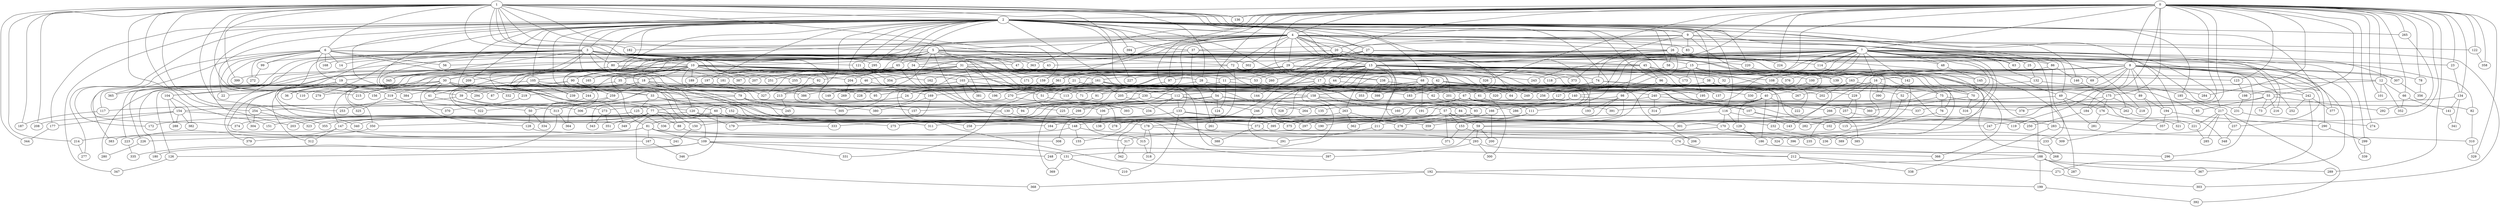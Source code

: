 graph g {0;1;2;3;4;5;6;7;8;9;10;11;12;13;14;15;16;17;18;19;20;21;22;23;24;25;26;27;28;29;30;31;32;33;34;35;36;37;38;39;40;41;42;43;44;45;46;47;48;49;50;51;52;53;54;55;56;57;58;59;60;61;62;63;64;65;66;67;68;69;70;71;72;73;74;75;76;77;78;79;80;81;82;83;84;85;86;87;88;89;90;91;92;93;94;95;96;97;98;99;100;101;102;103;104;105;106;107;108;109;110;111;112;113;114;115;116;117;118;119;120;121;122;123;124;125;126;127;128;129;130;131;132;133;134;135;136;137;138;139;140;141;142;143;144;145;146;147;148;149;150;151;152;153;154;155;156;157;158;159;160;161;162;163;164;165;166;167;168;169;170;171;172;173;174;175;176;177;178;179;180;181;182;183;184;185;186;187;188;189;190;191;192;193;194;195;196;197;198;199;200;201;202;203;204;205;206;207;208;209;210;211;212;213;214;215;216;217;218;219;220;221;222;223;224;225;226;227;228;229;230;231;232;233;234;235;236;237;238;239;240;241;242;243;244;245;246;247;248;249;250;251;252;253;254;255;256;257;258;259;260;261;262;263;264;265;266;267;268;269;270;271;272;273;274;275;276;277;278;279;280;281;282;283;284;285;286;287;288;289;290;291;292;293;294;295;296;297;298;299;300;301;302;303;304;305;306;307;308;309;310;311;312;313;314;315;316;317;318;319;320;321;322;323;324;325;326;327;328;329;330;331;332;333;334;335;336;337;338;339;340;341;342;343;344;345;346;347;348;349;350;351;352;353;354;355;356;357;358;359;360;361;362;363;364;365;366;367;368;369;370;371;372;373;374;375;376;377;378;379;380;381;382;383;384;385;386;387;388;389;390;391;392;393;394;395;396;397;398;399;0 -- 2;0 -- 4;0 -- 7;0 -- 8;0 -- 9;0 -- 12;0 -- 20;0 -- 23;0 -- 32;0 -- 39;0 -- 54;0 -- 55;0 -- 66;0 -- 67;0 -- 78;0 -- 101;0 -- 122;0 -- 123;0 -- 133;0 -- 134;0 -- 136;0 -- 175;0 -- 184;0 -- 224;0 -- 238;0 -- 247;0 -- 265;0 -- 266;0 -- 274;0 -- 284;0 -- 289;0 -- 326;0 -- 329;0 -- 337;0 -- 358;0 -- 361;0 -- 363;1 -- 2;1 -- 3;1 -- 5;1 -- 6;1 -- 13;1 -- 25;1 -- 28;1 -- 43;1 -- 92;1 -- 106;1 -- 116;1 -- 136;1 -- 151;1 -- 159;1 -- 171;1 -- 182;1 -- 187;1 -- 208;1 -- 214;1 -- 215;1 -- 220;1 -- 254;1 -- 320;1 -- 344;1 -- 355;1 -- 395;1 -- 399;2 -- 3;2 -- 4;2 -- 6;2 -- 9;2 -- 17;2 -- 18;2 -- 22;2 -- 26;2 -- 27;2 -- 33;2 -- 34;2 -- 37;2 -- 38;2 -- 58;2 -- 63;2 -- 64;2 -- 65;2 -- 68;2 -- 77;2 -- 80;2 -- 86;2 -- 87;2 -- 95;2 -- 96;2 -- 105;2 -- 111;2 -- 121;2 -- 152;2 -- 158;2 -- 169;2 -- 173;2 -- 177;2 -- 185;2 -- 197;2 -- 198;2 -- 203;2 -- 209;2 -- 212;2 -- 227;2 -- 265;2 -- 277;2 -- 295;2 -- 321;2 -- 347;2 -- 380;2 -- 394;3 -- 10;3 -- 21;3 -- 30;3 -- 31;3 -- 80;3 -- 99;3 -- 112;3 -- 114;3 -- 121;3 -- 148;3 -- 253;3 -- 255;3 -- 273;3 -- 279;3 -- 295;3 -- 332;3 -- 340;3 -- 345;3 -- 363;3 -- 374;3 -- 379;3 -- 387;4 -- 5;4 -- 7;4 -- 14;4 -- 15;4 -- 20;4 -- 26;4 -- 27;4 -- 29;4 -- 31;4 -- 45;4 -- 49;4 -- 62;4 -- 72;4 -- 83;4 -- 90;4 -- 97;4 -- 122;4 -- 162;4 -- 168;4 -- 182;4 -- 205;4 -- 286;4 -- 302;4 -- 303;4 -- 394;5 -- 10;5 -- 23;5 -- 35;5 -- 45;5 -- 47;5 -- 49;5 -- 69;5 -- 72;5 -- 82;5 -- 94;5 -- 104;5 -- 149;5 -- 161;5 -- 165;5 -- 196;5 -- 231;5 -- 239;5 -- 302;5 -- 304;5 -- 327;5 -- 334;5 -- 349;6 -- 14;6 -- 19;6 -- 47;6 -- 56;6 -- 88;6 -- 99;6 -- 110;6 -- 156;6 -- 168;6 -- 172;6 -- 271;6 -- 272;6 -- 365;7 -- 8;7 -- 11;7 -- 13;7 -- 15;7 -- 16;7 -- 17;7 -- 25;7 -- 41;7 -- 43;7 -- 44;7 -- 48;7 -- 52;7 -- 61;7 -- 63;7 -- 73;7 -- 98;7 -- 108;7 -- 114;7 -- 118;7 -- 132;7 -- 135;7 -- 142;7 -- 153;7 -- 216;7 -- 217;7 -- 218;7 -- 243;7 -- 301;7 -- 307;7 -- 316;7 -- 376;7 -- 377;8 -- 16;8 -- 69;8 -- 78;8 -- 89;8 -- 100;8 -- 102;8 -- 119;8 -- 163;8 -- 194;8 -- 237;8 -- 242;8 -- 248;8 -- 252;8 -- 267;8 -- 290;8 -- 296;8 -- 307;8 -- 391;9 -- 37;9 -- 83;9 -- 146;9 -- 163;9 -- 213;9 -- 283;9 -- 373;10 -- 11;10 -- 12;10 -- 18;10 -- 19;10 -- 28;10 -- 30;10 -- 42;10 -- 46;10 -- 57;10 -- 79;10 -- 81;10 -- 90;10 -- 103;10 -- 109;10 -- 165;10 -- 167;10 -- 189;10 -- 204;10 -- 207;10 -- 251;10 -- 322;10 -- 325;10 -- 345;10 -- 383;10 -- 399;11 -- 24;11 -- 124;11 -- 201;12 -- 66;12 -- 101;12 -- 240;12 -- 352;13 -- 21;13 -- 32;13 -- 35;13 -- 38;13 -- 44;13 -- 74;13 -- 75;13 -- 76;13 -- 91;13 -- 92;13 -- 108;13 -- 123;13 -- 142;13 -- 159;13 -- 170;13 -- 171;13 -- 193;13 -- 206;13 -- 207;13 -- 227;13 -- 246;13 -- 251;13 -- 260;13 -- 262;13 -- 263;13 -- 333;13 -- 353;13 -- 361;13 -- 369;13 -- 373;13 -- 376;15 -- 40;15 -- 97;15 -- 139;15 -- 173;15 -- 178;15 -- 195;15 -- 396;16 -- 59;16 -- 70;16 -- 125;16 -- 127;16 -- 229;16 -- 359;16 -- 390;17 -- 24;17 -- 52;17 -- 64;17 -- 157;17 -- 228;17 -- 249;17 -- 256;17 -- 270;17 -- 297;17 -- 385;18 -- 39;18 -- 67;18 -- 87;18 -- 120;18 -- 130;18 -- 164;18 -- 215;18 -- 221;18 -- 250;18 -- 259;19 -- 22;19 -- 36;19 -- 104;19 -- 319;19 -- 384;20 -- 56;20 -- 145;20 -- 211;21 -- 61;21 -- 107;21 -- 149;21 -- 332;23 -- 134;24 -- 77;25 -- 132;26 -- 34;26 -- 48;26 -- 58;26 -- 74;26 -- 144;26 -- 224;26 -- 256;26 -- 299;26 -- 311;26 -- 339;27 -- 29;27 -- 53;27 -- 86;27 -- 139;27 -- 189;27 -- 366;28 -- 51;28 -- 54;28 -- 62;29 -- 50;29 -- 103;29 -- 161;29 -- 166;29 -- 183;29 -- 268;30 -- 33;30 -- 41;30 -- 79;30 -- 84;30 -- 128;30 -- 180;30 -- 219;30 -- 226;30 -- 279;30 -- 294;30 -- 350;30 -- 365;30 -- 386;31 -- 36;31 -- 42;31 -- 51;31 -- 71;31 -- 140;31 -- 147;31 -- 181;31 -- 201;31 -- 223;31 -- 243;31 -- 255;31 -- 326;31 -- 330;31 -- 354;31 -- 381;31 -- 387;33 -- 60;33 -- 125;33 -- 152;34 -- 68;34 -- 105;34 -- 117;34 -- 225;35 -- 150;35 -- 294;37 -- 65;37 -- 220;37 -- 261;38 -- 40;38 -- 55;38 -- 95;39 -- 120;39 -- 154;39 -- 306;40 -- 116;40 -- 129;40 -- 186;40 -- 222;40 -- 314;40 -- 328;41 -- 50;42 -- 71;42 -- 229;42 -- 257;42 -- 267;42 -- 386;43 -- 46;44 -- 60;44 -- 85;44 -- 112;45 -- 70;45 -- 96;45 -- 100;45 -- 137;45 -- 188;45 -- 222;45 -- 269;45 -- 305;46 -- 89;46 -- 280;47 -- 53;47 -- 238;48 -- 145;49 -- 176;49 -- 258;49 -- 281;50 -- 128;50 -- 334;51 -- 234;52 -- 115;53 -- 93;53 -- 144;54 -- 84;54 -- 117;54 -- 124;54 -- 264;54 -- 308;55 -- 57;55 -- 73;55 -- 85;55 -- 216;55 -- 292;57 -- 59;57 -- 148;57 -- 153;57 -- 155;57 -- 164;57 -- 232;57 -- 278;57 -- 371;58 -- 249;59 -- 131;59 -- 200;59 -- 206;59 -- 293;60 -- 81;60 -- 102;60 -- 151;60 -- 311;60 -- 333;60 -- 346;61 -- 111;62 -- 93;65 -- 197;65 -- 204;65 -- 312;65 -- 315;66 -- 141;66 -- 352;67 -- 82;67 -- 106;67 -- 107;67 -- 138;67 -- 266;67 -- 300;68 -- 158;68 -- 169;68 -- 191;68 -- 195;68 -- 232;68 -- 360;68 -- 398;70 -- 316;70 -- 360;72 -- 118;72 -- 244;72 -- 260;72 -- 275;74 -- 75;74 -- 91;74 -- 113;74 -- 202;75 -- 76;75 -- 262;75 -- 342;76 -- 174;77 -- 88;77 -- 147;77 -- 203;77 -- 275;77 -- 301;77 -- 349;77 -- 351;78 -- 356;79 -- 157;79 -- 305;79 -- 306;79 -- 372;80 -- 181;80 -- 209;80 -- 230;81 -- 109;81 -- 167;81 -- 174;81 -- 214;81 -- 324;81 -- 383;82 -- 310;84 -- 119;84 -- 297;86 -- 127;86 -- 146;86 -- 233;88 -- 317;89 -- 194;89 -- 309;90 -- 240;90 -- 259;90 -- 293;90 -- 313;90 -- 319;90 -- 397;91 -- 94;92 -- 213;93 -- 372;96 -- 98;96 -- 137;97 -- 179;98 -- 130;98 -- 190;98 -- 193;98 -- 276;99 -- 272;100 -- 330;103 -- 113;103 -- 126;103 -- 156;103 -- 278;103 -- 381;104 -- 154;104 -- 288;104 -- 382;105 -- 110;105 -- 239;105 -- 244;105 -- 245;106 -- 138;107 -- 115;107 -- 282;108 -- 143;109 -- 126;109 -- 131;109 -- 180;109 -- 248;109 -- 331;111 -- 211;111 -- 375;112 -- 133;112 -- 135;112 -- 234;112 -- 246;112 -- 298;114 -- 287;116 -- 129;116 -- 143;116 -- 170;116 -- 395;117 -- 187;120 -- 179;120 -- 359;120 -- 374;121 -- 162;121 -- 354;122 -- 358;123 -- 198;124 -- 261;125 -- 172;125 -- 336;126 -- 347;127 -- 264;128 -- 308;129 -- 186;130 -- 190;130 -- 323;131 -- 210;131 -- 369;132 -- 140;132 -- 185;133 -- 150;133 -- 210;133 -- 247;133 -- 350;133 -- 375;134 -- 141;134 -- 298;134 -- 341;140 -- 160;140 -- 191;140 -- 337;141 -- 341;142 -- 236;142 -- 282;146 -- 175;147 -- 223;147 -- 241;147 -- 312;148 -- 155;148 -- 226;148 -- 233;150 -- 241;152 -- 258;153 -- 235;153 -- 371;154 -- 177;154 -- 178;154 -- 208;154 -- 288;154 -- 382;158 -- 160;158 -- 225;158 -- 254;158 -- 263;158 -- 391;159 -- 270;161 -- 166;161 -- 183;161 -- 192;161 -- 196;161 -- 205;161 -- 219;161 -- 242;161 -- 284;161 -- 331;163 -- 202;163 -- 230;163 -- 320;163 -- 389;166 -- 200;166 -- 362;167 -- 346;169 -- 336;169 -- 380;170 -- 236;170 -- 309;170 -- 317;174 -- 212;174 -- 296;175 -- 176;175 -- 184;175 -- 218;175 -- 378;176 -- 281;176 -- 321;177 -- 344;178 -- 315;178 -- 318;178 -- 396;181 -- 327;184 -- 250;185 -- 217;186 -- 188;188 -- 192;188 -- 199;188 -- 287;188 -- 289;188 -- 367;192 -- 199;192 -- 368;194 -- 290;194 -- 357;197 -- 228;197 -- 364;198 -- 231;199 -- 392;201 -- 286;204 -- 269;205 -- 388;211 -- 291;212 -- 271;212 -- 338;213 -- 245;214 -- 277;217 -- 221;217 -- 237;217 -- 285;217 -- 324;217 -- 392;219 -- 253;220 -- 390;221 -- 285;223 -- 335;226 -- 280;229 -- 235;229 -- 257;230 -- 328;230 -- 368;231 -- 274;232 -- 385;233 -- 268;237 -- 348;238 -- 353;238 -- 357;238 -- 398;240 -- 273;240 -- 314;240 -- 378;242 -- 252;242 -- 367;242 -- 377;244 -- 322;246 -- 291;254 -- 304;254 -- 323;257 -- 283;259 -- 313;259 -- 370;262 -- 348;263 -- 276;263 -- 355;263 -- 362;265 -- 292;270 -- 343;270 -- 393;271 -- 303;273 -- 343;273 -- 351;283 -- 310;283 -- 338;290 -- 299;293 -- 300;293 -- 366;293 -- 397;298 -- 340;299 -- 339;307 -- 356;310 -- 329;313 -- 335;313 -- 364;315 -- 318;317 -- 342;319 -- 325;319 -- 370;350 -- 379;361 -- 384;361 -- 393;372 -- 388;372 -- 389;}